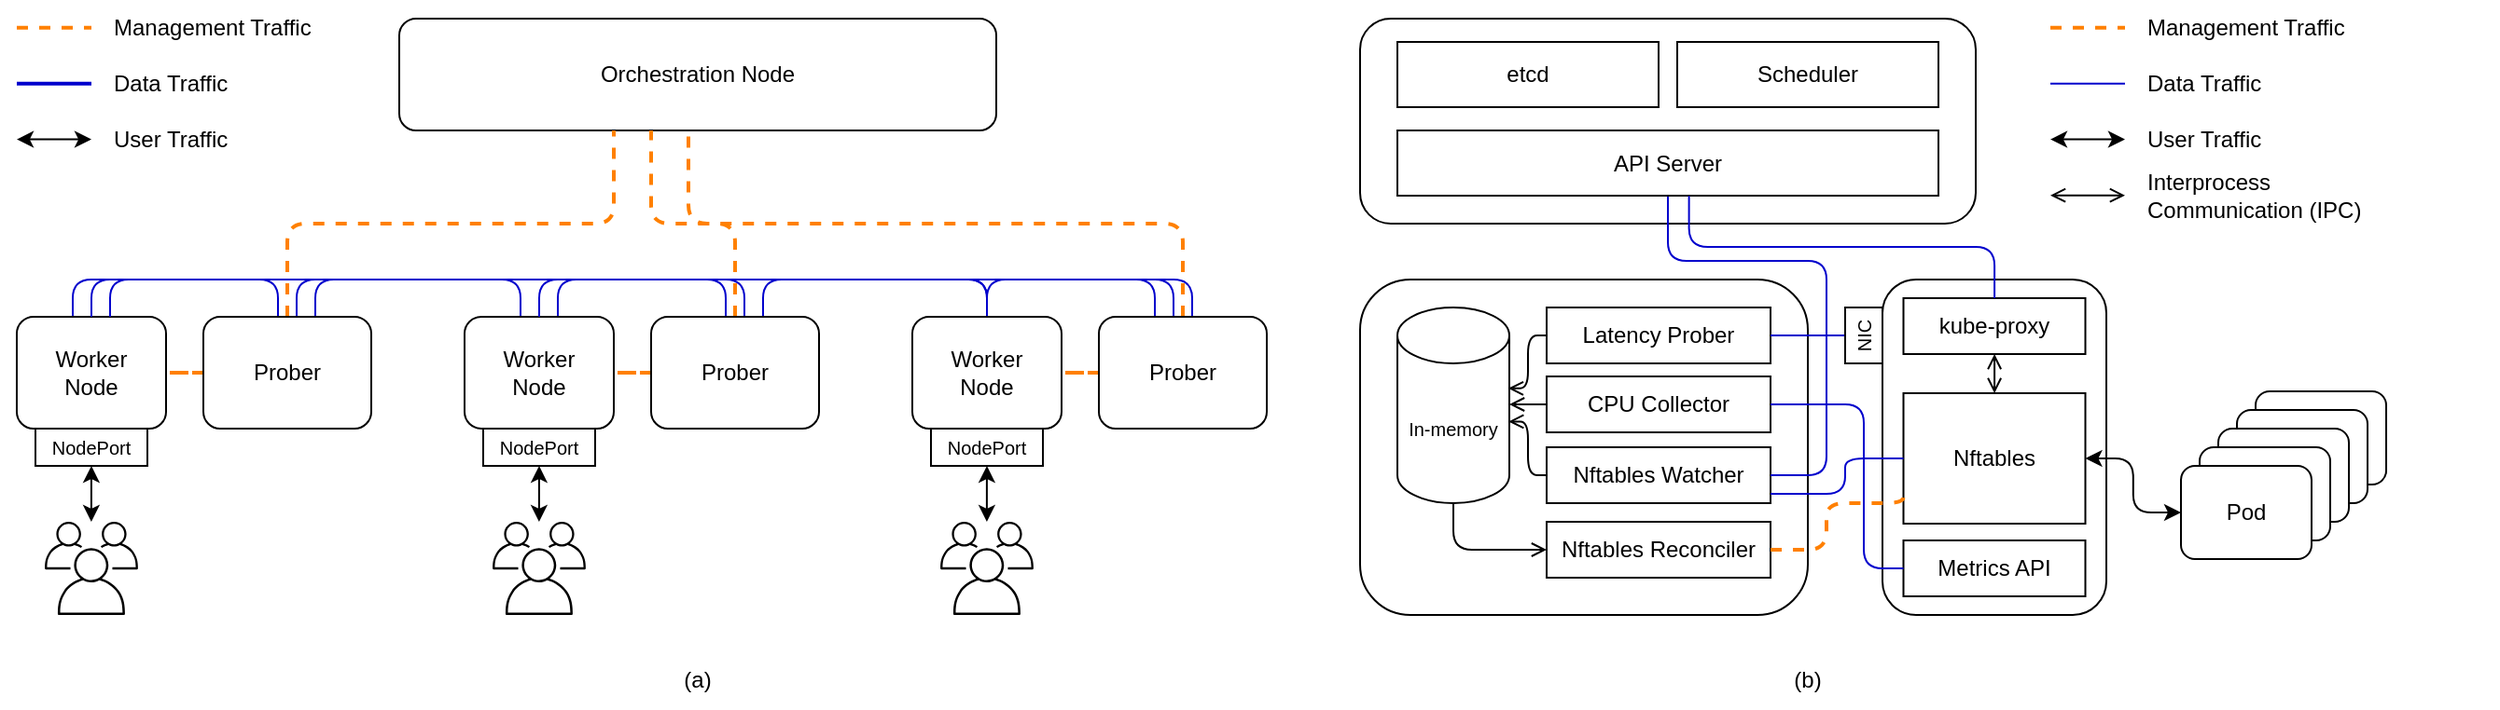 <mxfile version="26.1.1">
  <diagram name="Page-1" id="1F0ipDezWaWUv_pM_gFs">
    <mxGraphModel dx="1050" dy="619" grid="1" gridSize="10" guides="1" tooltips="1" connect="1" arrows="1" fold="1" page="1" pageScale="1" pageWidth="850" pageHeight="1100" math="0" shadow="0">
      <root>
        <mxCell id="0" />
        <mxCell id="1" parent="0" />
        <mxCell id="1lonX3dEKTjPdYe6L-kD-1" value="Orchestration Node" style="rounded=1;whiteSpace=wrap;html=1;" parent="1" vertex="1">
          <mxGeometry x="265" y="250" width="320" height="60" as="geometry" />
        </mxCell>
        <mxCell id="1lonX3dEKTjPdYe6L-kD-4" style="edgeStyle=orthogonalEdgeStyle;rounded=0;orthogonalLoop=1;jettySize=auto;html=1;endArrow=none;startFill=0;dashed=1;strokeColor=#FF8000;strokeWidth=2;" parent="1" source="1lonX3dEKTjPdYe6L-kD-2" target="1lonX3dEKTjPdYe6L-kD-3" edge="1">
          <mxGeometry relative="1" as="geometry" />
        </mxCell>
        <mxCell id="1lonX3dEKTjPdYe6L-kD-12" style="edgeStyle=orthogonalEdgeStyle;rounded=1;orthogonalLoop=1;jettySize=auto;html=1;dashed=1;endArrow=none;startFill=0;strokeColor=#FF8000;curved=0;strokeWidth=2;" parent="1" source="1lonX3dEKTjPdYe6L-kD-2" target="1lonX3dEKTjPdYe6L-kD-1" edge="1">
          <mxGeometry relative="1" as="geometry">
            <Array as="points">
              <mxPoint x="205" y="360" />
              <mxPoint x="380" y="360" />
            </Array>
          </mxGeometry>
        </mxCell>
        <mxCell id="1lonX3dEKTjPdYe6L-kD-15" style="edgeStyle=orthogonalEdgeStyle;rounded=1;orthogonalLoop=1;jettySize=auto;html=1;endArrow=none;startFill=0;curved=0;strokeColor=#0000CC;strokeWidth=1;" parent="1" source="1lonX3dEKTjPdYe6L-kD-2" target="1lonX3dEKTjPdYe6L-kD-7" edge="1">
          <mxGeometry relative="1" as="geometry">
            <Array as="points">
              <mxPoint x="210" y="390" />
              <mxPoint x="330" y="390" />
            </Array>
          </mxGeometry>
        </mxCell>
        <mxCell id="1lonX3dEKTjPdYe6L-kD-17" style="edgeStyle=orthogonalEdgeStyle;rounded=1;orthogonalLoop=1;jettySize=auto;html=1;curved=0;endArrow=none;startFill=0;strokeColor=#0000CC;strokeWidth=1;" parent="1" source="1lonX3dEKTjPdYe6L-kD-2" target="1lonX3dEKTjPdYe6L-kD-3" edge="1">
          <mxGeometry relative="1" as="geometry">
            <Array as="points">
              <mxPoint x="200" y="390" />
              <mxPoint x="90" y="390" />
            </Array>
          </mxGeometry>
        </mxCell>
        <mxCell id="1lonX3dEKTjPdYe6L-kD-20" style="edgeStyle=orthogonalEdgeStyle;rounded=1;orthogonalLoop=1;jettySize=auto;html=1;endArrow=none;startFill=0;strokeWidth=1;strokeColor=#0000CC;curved=0;" parent="1" source="1lonX3dEKTjPdYe6L-kD-2" target="1lonX3dEKTjPdYe6L-kD-10" edge="1">
          <mxGeometry relative="1" as="geometry">
            <Array as="points">
              <mxPoint x="220" y="390" />
              <mxPoint x="580" y="390" />
            </Array>
          </mxGeometry>
        </mxCell>
        <mxCell id="1lonX3dEKTjPdYe6L-kD-2" value="Prober" style="rounded=1;whiteSpace=wrap;html=1;" parent="1" vertex="1">
          <mxGeometry x="160" y="410" width="90" height="60" as="geometry" />
        </mxCell>
        <mxCell id="1lonX3dEKTjPdYe6L-kD-3" value="Worker&lt;div&gt;Node&lt;/div&gt;" style="rounded=1;whiteSpace=wrap;html=1;" parent="1" vertex="1">
          <mxGeometry x="60" y="410" width="80" height="60" as="geometry" />
        </mxCell>
        <mxCell id="1lonX3dEKTjPdYe6L-kD-5" style="edgeStyle=orthogonalEdgeStyle;rounded=0;orthogonalLoop=1;jettySize=auto;html=1;endArrow=none;startFill=0;dashed=1;strokeColor=#FF8000;strokeWidth=2;" parent="1" source="1lonX3dEKTjPdYe6L-kD-6" target="1lonX3dEKTjPdYe6L-kD-7" edge="1">
          <mxGeometry relative="1" as="geometry" />
        </mxCell>
        <mxCell id="1lonX3dEKTjPdYe6L-kD-16" style="edgeStyle=orthogonalEdgeStyle;rounded=1;orthogonalLoop=1;jettySize=auto;html=1;endArrow=none;startFill=0;strokeWidth=1;curved=0;strokeColor=#0000CC;" parent="1" source="1lonX3dEKTjPdYe6L-kD-6" target="1lonX3dEKTjPdYe6L-kD-3" edge="1">
          <mxGeometry relative="1" as="geometry">
            <Array as="points">
              <mxPoint x="450" y="390" />
              <mxPoint x="110" y="390" />
            </Array>
          </mxGeometry>
        </mxCell>
        <mxCell id="1lonX3dEKTjPdYe6L-kD-18" style="edgeStyle=orthogonalEdgeStyle;rounded=1;orthogonalLoop=1;jettySize=auto;html=1;strokeColor=#0000CC;curved=0;endArrow=none;startFill=0;strokeWidth=1;" parent="1" source="1lonX3dEKTjPdYe6L-kD-6" target="1lonX3dEKTjPdYe6L-kD-7" edge="1">
          <mxGeometry relative="1" as="geometry">
            <Array as="points">
              <mxPoint x="440" y="390" />
              <mxPoint x="350" y="390" />
            </Array>
          </mxGeometry>
        </mxCell>
        <mxCell id="1lonX3dEKTjPdYe6L-kD-19" style="edgeStyle=orthogonalEdgeStyle;rounded=1;orthogonalLoop=1;jettySize=auto;html=1;endArrow=none;startFill=0;strokeColor=#0000CC;strokeWidth=1;curved=0;" parent="1" source="1lonX3dEKTjPdYe6L-kD-6" target="1lonX3dEKTjPdYe6L-kD-10" edge="1">
          <mxGeometry relative="1" as="geometry">
            <Array as="points">
              <mxPoint x="460" y="390" />
              <mxPoint x="580" y="390" />
            </Array>
          </mxGeometry>
        </mxCell>
        <mxCell id="1lonX3dEKTjPdYe6L-kD-25" style="edgeStyle=orthogonalEdgeStyle;rounded=1;orthogonalLoop=1;jettySize=auto;html=1;strokeColor=#FF8000;strokeWidth=2;endArrow=none;startFill=0;dashed=1;curved=0;" parent="1" source="1lonX3dEKTjPdYe6L-kD-6" target="1lonX3dEKTjPdYe6L-kD-1" edge="1">
          <mxGeometry relative="1" as="geometry">
            <Array as="points">
              <mxPoint x="445" y="360" />
              <mxPoint x="400" y="360" />
            </Array>
          </mxGeometry>
        </mxCell>
        <mxCell id="1lonX3dEKTjPdYe6L-kD-6" value="Prober" style="rounded=1;whiteSpace=wrap;html=1;" parent="1" vertex="1">
          <mxGeometry x="400" y="410" width="90" height="60" as="geometry" />
        </mxCell>
        <mxCell id="1lonX3dEKTjPdYe6L-kD-7" value="Worker&lt;div&gt;Node&lt;/div&gt;" style="rounded=1;whiteSpace=wrap;html=1;" parent="1" vertex="1">
          <mxGeometry x="300" y="410" width="80" height="60" as="geometry" />
        </mxCell>
        <mxCell id="1lonX3dEKTjPdYe6L-kD-8" style="edgeStyle=orthogonalEdgeStyle;rounded=0;orthogonalLoop=1;jettySize=auto;html=1;endArrow=none;startFill=0;dashed=1;strokeColor=#FF8000;strokeWidth=2;" parent="1" source="1lonX3dEKTjPdYe6L-kD-9" target="1lonX3dEKTjPdYe6L-kD-10" edge="1">
          <mxGeometry relative="1" as="geometry" />
        </mxCell>
        <mxCell id="1lonX3dEKTjPdYe6L-kD-14" style="edgeStyle=orthogonalEdgeStyle;rounded=1;orthogonalLoop=1;jettySize=auto;html=1;strokeColor=#FF8000;dashed=1;endArrow=none;startFill=0;curved=0;strokeWidth=2;" parent="1" source="1lonX3dEKTjPdYe6L-kD-9" target="1lonX3dEKTjPdYe6L-kD-1" edge="1">
          <mxGeometry relative="1" as="geometry">
            <Array as="points">
              <mxPoint x="685" y="360" />
              <mxPoint x="420" y="360" />
            </Array>
          </mxGeometry>
        </mxCell>
        <mxCell id="1lonX3dEKTjPdYe6L-kD-21" style="edgeStyle=orthogonalEdgeStyle;rounded=1;orthogonalLoop=1;jettySize=auto;html=1;endArrow=none;startFill=0;strokeWidth=1;strokeColor=#0000CC;curved=0;" parent="1" source="1lonX3dEKTjPdYe6L-kD-9" target="1lonX3dEKTjPdYe6L-kD-10" edge="1">
          <mxGeometry relative="1" as="geometry">
            <Array as="points">
              <mxPoint x="670" y="390" />
              <mxPoint x="580" y="390" />
            </Array>
          </mxGeometry>
        </mxCell>
        <mxCell id="1lonX3dEKTjPdYe6L-kD-22" style="edgeStyle=orthogonalEdgeStyle;rounded=1;orthogonalLoop=1;jettySize=auto;html=1;endArrow=none;startFill=0;strokeWidth=1;strokeColor=#0000CC;curved=0;" parent="1" source="1lonX3dEKTjPdYe6L-kD-9" target="1lonX3dEKTjPdYe6L-kD-7" edge="1">
          <mxGeometry relative="1" as="geometry">
            <Array as="points">
              <mxPoint x="680" y="390" />
              <mxPoint x="340" y="390" />
            </Array>
          </mxGeometry>
        </mxCell>
        <mxCell id="1lonX3dEKTjPdYe6L-kD-23" style="edgeStyle=orthogonalEdgeStyle;rounded=1;orthogonalLoop=1;jettySize=auto;html=1;strokeColor=#0000CC;endArrow=none;startFill=0;strokeWidth=1;curved=0;" parent="1" source="1lonX3dEKTjPdYe6L-kD-9" target="1lonX3dEKTjPdYe6L-kD-3" edge="1">
          <mxGeometry relative="1" as="geometry">
            <Array as="points">
              <mxPoint x="690" y="390" />
              <mxPoint x="100" y="390" />
            </Array>
          </mxGeometry>
        </mxCell>
        <mxCell id="1lonX3dEKTjPdYe6L-kD-9" value="Prober" style="rounded=1;whiteSpace=wrap;html=1;" parent="1" vertex="1">
          <mxGeometry x="640" y="410" width="90" height="60" as="geometry" />
        </mxCell>
        <mxCell id="1lonX3dEKTjPdYe6L-kD-10" value="Worker&lt;div&gt;Node&lt;/div&gt;" style="rounded=1;whiteSpace=wrap;html=1;" parent="1" vertex="1">
          <mxGeometry x="540" y="410" width="80" height="60" as="geometry" />
        </mxCell>
        <mxCell id="1lonX3dEKTjPdYe6L-kD-125" style="edgeStyle=orthogonalEdgeStyle;rounded=0;orthogonalLoop=1;jettySize=auto;html=1;startArrow=classic;startFill=1;" parent="1" source="1lonX3dEKTjPdYe6L-kD-28" target="1lonX3dEKTjPdYe6L-kD-123" edge="1">
          <mxGeometry relative="1" as="geometry" />
        </mxCell>
        <mxCell id="1lonX3dEKTjPdYe6L-kD-28" value="" style="sketch=0;outlineConnect=0;gradientColor=none;fontColor=#545B64;strokeColor=none;fillColor=#000000;dashed=0;verticalLabelPosition=bottom;verticalAlign=top;align=center;html=1;fontSize=12;fontStyle=0;aspect=fixed;shape=mxgraph.aws4.illustration_users;pointerEvents=1" parent="1" vertex="1">
          <mxGeometry x="75" y="520" width="50" height="50" as="geometry" />
        </mxCell>
        <mxCell id="1lonX3dEKTjPdYe6L-kD-129" style="edgeStyle=orthogonalEdgeStyle;rounded=0;orthogonalLoop=1;jettySize=auto;html=1;startArrow=classic;startFill=1;" parent="1" source="1lonX3dEKTjPdYe6L-kD-30" target="1lonX3dEKTjPdYe6L-kD-126" edge="1">
          <mxGeometry relative="1" as="geometry" />
        </mxCell>
        <mxCell id="1lonX3dEKTjPdYe6L-kD-30" value="" style="sketch=0;outlineConnect=0;gradientColor=none;fontColor=#545B64;strokeColor=none;fillColor=#000000;dashed=0;verticalLabelPosition=bottom;verticalAlign=top;align=center;html=1;fontSize=12;fontStyle=0;aspect=fixed;shape=mxgraph.aws4.illustration_users;pointerEvents=1" parent="1" vertex="1">
          <mxGeometry x="315" y="520" width="50" height="50" as="geometry" />
        </mxCell>
        <mxCell id="1lonX3dEKTjPdYe6L-kD-128" style="edgeStyle=orthogonalEdgeStyle;rounded=0;orthogonalLoop=1;jettySize=auto;html=1;startArrow=classic;startFill=1;" parent="1" source="1lonX3dEKTjPdYe6L-kD-32" target="1lonX3dEKTjPdYe6L-kD-127" edge="1">
          <mxGeometry relative="1" as="geometry" />
        </mxCell>
        <mxCell id="1lonX3dEKTjPdYe6L-kD-32" value="" style="sketch=0;outlineConnect=0;gradientColor=none;fontColor=#545B64;strokeColor=none;fillColor=#000000;dashed=0;verticalLabelPosition=bottom;verticalAlign=top;align=center;html=1;fontSize=12;fontStyle=0;aspect=fixed;shape=mxgraph.aws4.illustration_users;pointerEvents=1" parent="1" vertex="1">
          <mxGeometry x="555" y="520" width="50" height="50" as="geometry" />
        </mxCell>
        <mxCell id="1lonX3dEKTjPdYe6L-kD-34" value="" style="rounded=1;whiteSpace=wrap;html=1;" parent="1" vertex="1">
          <mxGeometry x="780" y="250" width="330" height="110" as="geometry" />
        </mxCell>
        <mxCell id="1lonX3dEKTjPdYe6L-kD-35" value="" style="rounded=1;whiteSpace=wrap;html=1;" parent="1" vertex="1">
          <mxGeometry x="780" y="390" width="240" height="180" as="geometry" />
        </mxCell>
        <mxCell id="1lonX3dEKTjPdYe6L-kD-36" value="Latency Prober" style="rounded=0;whiteSpace=wrap;html=1;" parent="1" vertex="1">
          <mxGeometry x="880" y="405" width="120" height="30" as="geometry" />
        </mxCell>
        <mxCell id="1lonX3dEKTjPdYe6L-kD-132" style="edgeStyle=orthogonalEdgeStyle;rounded=0;orthogonalLoop=1;jettySize=auto;html=1;endArrow=open;endFill=0;" parent="1" source="1lonX3dEKTjPdYe6L-kD-37" target="1lonX3dEKTjPdYe6L-kD-44" edge="1">
          <mxGeometry relative="1" as="geometry" />
        </mxCell>
        <mxCell id="1lonX3dEKTjPdYe6L-kD-37" value="CPU Collector" style="rounded=0;whiteSpace=wrap;html=1;" parent="1" vertex="1">
          <mxGeometry x="880" y="442" width="120" height="30" as="geometry" />
        </mxCell>
        <mxCell id="1lonX3dEKTjPdYe6L-kD-38" value="Nftables Watcher" style="rounded=0;whiteSpace=wrap;html=1;" parent="1" vertex="1">
          <mxGeometry x="880" y="480" width="120" height="30" as="geometry" />
        </mxCell>
        <mxCell id="1lonX3dEKTjPdYe6L-kD-48" style="edgeStyle=orthogonalEdgeStyle;rounded=1;orthogonalLoop=1;jettySize=auto;html=1;endArrow=none;startFill=0;strokeWidth=1;strokeColor=#000000;curved=0;startArrow=open;" parent="1" source="1lonX3dEKTjPdYe6L-kD-40" target="1lonX3dEKTjPdYe6L-kD-44" edge="1">
          <mxGeometry relative="1" as="geometry" />
        </mxCell>
        <mxCell id="1lonX3dEKTjPdYe6L-kD-40" value="Nftables Reconciler" style="rounded=0;whiteSpace=wrap;html=1;" parent="1" vertex="1">
          <mxGeometry x="880" y="520" width="120" height="30" as="geometry" />
        </mxCell>
        <mxCell id="1lonX3dEKTjPdYe6L-kD-44" value="&lt;font style=&quot;font-size: 10px;&quot;&gt;In-memory&lt;/font&gt;" style="shape=cylinder3;whiteSpace=wrap;html=1;boundedLbl=1;backgroundOutline=1;size=15;textDirection=ltr;" parent="1" vertex="1">
          <mxGeometry x="800" y="405" width="60" height="105" as="geometry" />
        </mxCell>
        <mxCell id="1lonX3dEKTjPdYe6L-kD-49" value="" style="rounded=1;whiteSpace=wrap;html=1;" parent="1" vertex="1">
          <mxGeometry x="1060" y="390" width="120" height="180" as="geometry" />
        </mxCell>
        <mxCell id="1lonX3dEKTjPdYe6L-kD-53" style="edgeStyle=orthogonalEdgeStyle;rounded=0;orthogonalLoop=1;jettySize=auto;html=1;startArrow=open;startFill=0;endArrow=open;endFill=0;" parent="1" source="1lonX3dEKTjPdYe6L-kD-51" target="1lonX3dEKTjPdYe6L-kD-52" edge="1">
          <mxGeometry relative="1" as="geometry" />
        </mxCell>
        <mxCell id="1lonX3dEKTjPdYe6L-kD-51" value="kube-proxy" style="rounded=0;whiteSpace=wrap;html=1;" parent="1" vertex="1">
          <mxGeometry x="1071.25" y="400" width="97.5" height="30" as="geometry" />
        </mxCell>
        <mxCell id="1lonX3dEKTjPdYe6L-kD-52" value="Nftables" style="rounded=0;whiteSpace=wrap;html=1;" parent="1" vertex="1">
          <mxGeometry x="1071.25" y="451" width="97.5" height="70" as="geometry" />
        </mxCell>
        <mxCell id="1lonX3dEKTjPdYe6L-kD-62" value="" style="endArrow=classic;html=1;rounded=1;exitX=1;exitY=0.5;exitDx=0;exitDy=0;edgeStyle=orthogonalEdgeStyle;strokeWidth=1;strokeColor=#000000;startArrow=classic;startFill=1;endFill=1;" parent="1" source="1lonX3dEKTjPdYe6L-kD-52" target="yef1lM-4Hm93Zvh8mI8K-12" edge="1">
          <mxGeometry width="50" height="50" relative="1" as="geometry">
            <mxPoint x="1220" y="600" as="sourcePoint" />
            <mxPoint x="1210" y="495" as="targetPoint" />
          </mxGeometry>
        </mxCell>
        <mxCell id="1lonX3dEKTjPdYe6L-kD-64" value="" style="endArrow=none;html=1;rounded=1;exitX=1;exitY=0.5;exitDx=0;exitDy=0;edgeStyle=orthogonalEdgeStyle;strokeWidth=1;strokeColor=#0000CC;" parent="1" source="1lonX3dEKTjPdYe6L-kD-38" target="1lonX3dEKTjPdYe6L-kD-66" edge="1">
          <mxGeometry width="50" height="50" relative="1" as="geometry">
            <mxPoint x="990" y="600" as="sourcePoint" />
            <mxPoint x="1031" y="590" as="targetPoint" />
            <Array as="points">
              <mxPoint x="1030" y="495" />
              <mxPoint x="1030" y="380" />
              <mxPoint x="945" y="380" />
            </Array>
          </mxGeometry>
        </mxCell>
        <mxCell id="1lonX3dEKTjPdYe6L-kD-66" value="API Server" style="rounded=0;whiteSpace=wrap;html=1;" parent="1" vertex="1">
          <mxGeometry x="800" y="310" width="290" height="35" as="geometry" />
        </mxCell>
        <mxCell id="1lonX3dEKTjPdYe6L-kD-102" value="Metrics API" style="rounded=0;whiteSpace=wrap;html=1;" parent="1" vertex="1">
          <mxGeometry x="1071.25" y="530" width="97.5" height="30" as="geometry" />
        </mxCell>
        <mxCell id="1lonX3dEKTjPdYe6L-kD-103" value="" style="endArrow=none;html=1;rounded=1;edgeStyle=orthogonalEdgeStyle;strokeWidth=1;strokeColor=#0000CC;" parent="1" source="1lonX3dEKTjPdYe6L-kD-38" target="1lonX3dEKTjPdYe6L-kD-52" edge="1">
          <mxGeometry width="50" height="50" relative="1" as="geometry">
            <mxPoint x="1010" y="505" as="sourcePoint" />
            <mxPoint x="955" y="355" as="targetPoint" />
            <Array as="points">
              <mxPoint x="1040" y="505" />
              <mxPoint x="1040" y="486" />
            </Array>
          </mxGeometry>
        </mxCell>
        <mxCell id="1lonX3dEKTjPdYe6L-kD-104" value="etcd" style="rounded=0;whiteSpace=wrap;html=1;" parent="1" vertex="1">
          <mxGeometry x="800" y="262.5" width="140" height="35" as="geometry" />
        </mxCell>
        <mxCell id="1lonX3dEKTjPdYe6L-kD-107" value="Scheduler" style="rounded=0;whiteSpace=wrap;html=1;" parent="1" vertex="1">
          <mxGeometry x="950" y="262.5" width="140" height="35" as="geometry" />
        </mxCell>
        <mxCell id="1lonX3dEKTjPdYe6L-kD-109" value="" style="endArrow=none;dashed=1;html=1;rounded=1;strokeWidth=2;strokeColor=#FF8000;edgeStyle=orthogonalEdgeStyle;exitX=1;exitY=0.5;exitDx=0;exitDy=0;entryX=0;entryY=0.75;entryDx=0;entryDy=0;" parent="1" source="1lonX3dEKTjPdYe6L-kD-40" target="1lonX3dEKTjPdYe6L-kD-52" edge="1">
          <mxGeometry width="50" height="50" relative="1" as="geometry">
            <mxPoint x="890" y="650" as="sourcePoint" />
            <mxPoint x="940" y="600" as="targetPoint" />
            <Array as="points">
              <mxPoint x="1030" y="535" />
              <mxPoint x="1030" y="510" />
              <mxPoint x="1071" y="510" />
            </Array>
          </mxGeometry>
        </mxCell>
        <mxCell id="1lonX3dEKTjPdYe6L-kD-110" value="" style="endArrow=none;dashed=1;html=1;rounded=0;strokeWidth=2;strokeColor=#FF8000;" parent="1" edge="1">
          <mxGeometry width="50" height="50" relative="1" as="geometry">
            <mxPoint x="60" y="254.83" as="sourcePoint" />
            <mxPoint x="100" y="254.83" as="targetPoint" />
          </mxGeometry>
        </mxCell>
        <mxCell id="1lonX3dEKTjPdYe6L-kD-111" value="Management Traffic" style="text;html=1;align=left;verticalAlign=middle;whiteSpace=wrap;rounded=0;" parent="1" vertex="1">
          <mxGeometry x="110" y="240" width="120" height="30" as="geometry" />
        </mxCell>
        <mxCell id="1lonX3dEKTjPdYe6L-kD-112" value="" style="endArrow=none;html=1;rounded=0;strokeWidth=2;strokeColor=#0000CC;" parent="1" edge="1">
          <mxGeometry width="50" height="50" relative="1" as="geometry">
            <mxPoint x="60" y="284.83" as="sourcePoint" />
            <mxPoint x="100" y="284.83" as="targetPoint" />
          </mxGeometry>
        </mxCell>
        <mxCell id="1lonX3dEKTjPdYe6L-kD-113" value="Data Traffic" style="text;html=1;align=left;verticalAlign=middle;whiteSpace=wrap;rounded=0;" parent="1" vertex="1">
          <mxGeometry x="110" y="270" width="120" height="30" as="geometry" />
        </mxCell>
        <mxCell id="1lonX3dEKTjPdYe6L-kD-114" value="" style="endArrow=none;dashed=1;html=1;rounded=0;strokeWidth=2;strokeColor=#FF8000;" parent="1" edge="1">
          <mxGeometry width="50" height="50" relative="1" as="geometry">
            <mxPoint x="1150" y="254.83" as="sourcePoint" />
            <mxPoint x="1190" y="254.83" as="targetPoint" />
          </mxGeometry>
        </mxCell>
        <mxCell id="1lonX3dEKTjPdYe6L-kD-115" value="Management Traffic" style="text;html=1;align=left;verticalAlign=middle;whiteSpace=wrap;rounded=0;" parent="1" vertex="1">
          <mxGeometry x="1200" y="240" width="120" height="30" as="geometry" />
        </mxCell>
        <mxCell id="1lonX3dEKTjPdYe6L-kD-116" value="" style="endArrow=none;html=1;rounded=0;strokeWidth=1;strokeColor=#0000CC;" parent="1" edge="1">
          <mxGeometry width="50" height="50" relative="1" as="geometry">
            <mxPoint x="1150" y="284.83" as="sourcePoint" />
            <mxPoint x="1190" y="284.83" as="targetPoint" />
          </mxGeometry>
        </mxCell>
        <mxCell id="1lonX3dEKTjPdYe6L-kD-117" value="Data Traffic" style="text;html=1;align=left;verticalAlign=middle;whiteSpace=wrap;rounded=0;" parent="1" vertex="1">
          <mxGeometry x="1200" y="270" width="120" height="30" as="geometry" />
        </mxCell>
        <mxCell id="1lonX3dEKTjPdYe6L-kD-118" value="User Traffic" style="text;html=1;align=left;verticalAlign=middle;whiteSpace=wrap;rounded=0;" parent="1" vertex="1">
          <mxGeometry x="110" y="300" width="120" height="30" as="geometry" />
        </mxCell>
        <mxCell id="1lonX3dEKTjPdYe6L-kD-119" value="" style="endArrow=classic;html=1;rounded=0;strokeWidth=1;strokeColor=#000000;endFill=1;startArrow=classic;startFill=1;" parent="1" edge="1">
          <mxGeometry width="50" height="50" relative="1" as="geometry">
            <mxPoint x="60" y="314.8" as="sourcePoint" />
            <mxPoint x="100" y="314.8" as="targetPoint" />
          </mxGeometry>
        </mxCell>
        <mxCell id="1lonX3dEKTjPdYe6L-kD-120" value="(a)" style="text;html=1;align=center;verticalAlign=middle;whiteSpace=wrap;rounded=0;" parent="1" vertex="1">
          <mxGeometry x="395" y="590" width="60" height="30" as="geometry" />
        </mxCell>
        <mxCell id="1lonX3dEKTjPdYe6L-kD-121" value="(b)" style="text;html=1;align=center;verticalAlign=middle;whiteSpace=wrap;rounded=0;" parent="1" vertex="1">
          <mxGeometry x="990" y="590" width="60" height="30" as="geometry" />
        </mxCell>
        <mxCell id="1lonX3dEKTjPdYe6L-kD-123" value="&lt;font style=&quot;font-size: 10px;&quot;&gt;NodePort&lt;/font&gt;" style="rounded=0;whiteSpace=wrap;html=1;" parent="1" vertex="1">
          <mxGeometry x="70" y="470" width="60" height="20" as="geometry" />
        </mxCell>
        <mxCell id="1lonX3dEKTjPdYe6L-kD-126" value="&lt;font style=&quot;font-size: 10px;&quot;&gt;NodePort&lt;/font&gt;" style="rounded=0;whiteSpace=wrap;html=1;" parent="1" vertex="1">
          <mxGeometry x="310" y="470" width="60" height="20" as="geometry" />
        </mxCell>
        <mxCell id="1lonX3dEKTjPdYe6L-kD-127" value="&lt;font style=&quot;font-size: 10px;&quot;&gt;NodePort&lt;/font&gt;" style="rounded=0;whiteSpace=wrap;html=1;" parent="1" vertex="1">
          <mxGeometry x="550" y="470" width="60" height="20" as="geometry" />
        </mxCell>
        <mxCell id="1lonX3dEKTjPdYe6L-kD-130" style="edgeStyle=orthogonalEdgeStyle;rounded=1;orthogonalLoop=1;jettySize=auto;html=1;entryX=0.993;entryY=0.583;entryDx=0;entryDy=0;entryPerimeter=0;curved=0;endArrow=open;endFill=0;" parent="1" source="1lonX3dEKTjPdYe6L-kD-38" target="1lonX3dEKTjPdYe6L-kD-44" edge="1">
          <mxGeometry relative="1" as="geometry">
            <Array as="points">
              <mxPoint x="870" y="495" />
              <mxPoint x="870" y="466" />
            </Array>
          </mxGeometry>
        </mxCell>
        <mxCell id="1lonX3dEKTjPdYe6L-kD-133" style="edgeStyle=orthogonalEdgeStyle;rounded=1;orthogonalLoop=1;jettySize=auto;html=1;entryX=0.99;entryY=0.413;entryDx=0;entryDy=0;entryPerimeter=0;endArrow=open;endFill=0;curved=0;" parent="1" source="1lonX3dEKTjPdYe6L-kD-36" target="1lonX3dEKTjPdYe6L-kD-44" edge="1">
          <mxGeometry relative="1" as="geometry">
            <Array as="points">
              <mxPoint x="870" y="420" />
              <mxPoint x="870" y="448" />
            </Array>
          </mxGeometry>
        </mxCell>
        <mxCell id="1lonX3dEKTjPdYe6L-kD-134" value="User Traffic" style="text;html=1;align=left;verticalAlign=middle;whiteSpace=wrap;rounded=0;" parent="1" vertex="1">
          <mxGeometry x="1200" y="300" width="120" height="30" as="geometry" />
        </mxCell>
        <mxCell id="1lonX3dEKTjPdYe6L-kD-135" value="" style="endArrow=classic;html=1;rounded=0;strokeWidth=1;strokeColor=#000000;endFill=1;startArrow=classic;startFill=1;" parent="1" edge="1">
          <mxGeometry width="50" height="50" relative="1" as="geometry">
            <mxPoint x="1150" y="314.8" as="sourcePoint" />
            <mxPoint x="1190" y="314.8" as="targetPoint" />
          </mxGeometry>
        </mxCell>
        <mxCell id="1lonX3dEKTjPdYe6L-kD-136" style="edgeStyle=orthogonalEdgeStyle;rounded=1;orthogonalLoop=1;jettySize=auto;html=1;entryX=0.539;entryY=1.002;entryDx=0;entryDy=0;entryPerimeter=0;curved=0;strokeWidth=1;endArrow=none;startFill=0;strokeColor=#0000CC;" parent="1" source="1lonX3dEKTjPdYe6L-kD-51" target="1lonX3dEKTjPdYe6L-kD-66" edge="1">
          <mxGeometry relative="1" as="geometry" />
        </mxCell>
        <mxCell id="1lonX3dEKTjPdYe6L-kD-137" value="Interprocess&amp;nbsp;&lt;div&gt;Communication (IPC)&lt;/div&gt;" style="text;html=1;align=left;verticalAlign=middle;whiteSpace=wrap;rounded=0;" parent="1" vertex="1">
          <mxGeometry x="1200" y="330" width="190" height="30" as="geometry" />
        </mxCell>
        <mxCell id="1lonX3dEKTjPdYe6L-kD-138" value="" style="endArrow=open;html=1;rounded=0;strokeWidth=1;strokeColor=#000000;endFill=0;startArrow=open;startFill=0;" parent="1" edge="1">
          <mxGeometry width="50" height="50" relative="1" as="geometry">
            <mxPoint x="1150" y="344.84" as="sourcePoint" />
            <mxPoint x="1190" y="344.84" as="targetPoint" />
          </mxGeometry>
        </mxCell>
        <mxCell id="yef1lM-4Hm93Zvh8mI8K-1" value="" style="endArrow=none;html=1;rounded=1;strokeColor=#0000CC;edgeStyle=orthogonalEdgeStyle;entryX=1;entryY=0.5;entryDx=0;entryDy=0;" edge="1" parent="1" source="1lonX3dEKTjPdYe6L-kD-102" target="1lonX3dEKTjPdYe6L-kD-37">
          <mxGeometry width="50" height="50" relative="1" as="geometry">
            <mxPoint x="960" y="520" as="sourcePoint" />
            <mxPoint x="1010" y="470" as="targetPoint" />
            <Array as="points">
              <mxPoint x="1050" y="545" />
              <mxPoint x="1050" y="457" />
            </Array>
          </mxGeometry>
        </mxCell>
        <mxCell id="yef1lM-4Hm93Zvh8mI8K-14" value="" style="group;flipH=1;" vertex="1" connectable="0" parent="1">
          <mxGeometry x="1220" y="450" width="110" height="90" as="geometry" />
        </mxCell>
        <mxCell id="yef1lM-4Hm93Zvh8mI8K-4" value="Pod" style="rounded=1;whiteSpace=wrap;html=1;" vertex="1" parent="yef1lM-4Hm93Zvh8mI8K-14">
          <mxGeometry x="40" width="70" height="50" as="geometry" />
        </mxCell>
        <mxCell id="yef1lM-4Hm93Zvh8mI8K-9" value="Pod" style="rounded=1;whiteSpace=wrap;html=1;" vertex="1" parent="yef1lM-4Hm93Zvh8mI8K-14">
          <mxGeometry x="30" y="10" width="70" height="50" as="geometry" />
        </mxCell>
        <mxCell id="yef1lM-4Hm93Zvh8mI8K-10" value="Pod" style="rounded=1;whiteSpace=wrap;html=1;" vertex="1" parent="yef1lM-4Hm93Zvh8mI8K-14">
          <mxGeometry x="20" y="20" width="70" height="50" as="geometry" />
        </mxCell>
        <mxCell id="yef1lM-4Hm93Zvh8mI8K-11" value="Pod" style="rounded=1;whiteSpace=wrap;html=1;" vertex="1" parent="yef1lM-4Hm93Zvh8mI8K-14">
          <mxGeometry x="10" y="30" width="70" height="50" as="geometry" />
        </mxCell>
        <mxCell id="yef1lM-4Hm93Zvh8mI8K-12" value="Pod" style="rounded=1;whiteSpace=wrap;html=1;" vertex="1" parent="yef1lM-4Hm93Zvh8mI8K-14">
          <mxGeometry y="40" width="70" height="50" as="geometry" />
        </mxCell>
        <mxCell id="yef1lM-4Hm93Zvh8mI8K-16" value="" style="endArrow=none;html=1;rounded=0;strokeColor=#0000CC;exitX=1;exitY=0.5;exitDx=0;exitDy=0;" edge="1" parent="1" source="1lonX3dEKTjPdYe6L-kD-36" target="yef1lM-4Hm93Zvh8mI8K-15">
          <mxGeometry width="50" height="50" relative="1" as="geometry">
            <mxPoint x="1000" y="420" as="sourcePoint" />
            <mxPoint x="1030" y="420" as="targetPoint" />
          </mxGeometry>
        </mxCell>
        <mxCell id="yef1lM-4Hm93Zvh8mI8K-15" value="&lt;font style=&quot;font-size: 10px;&quot;&gt;NIC&lt;/font&gt;" style="rounded=0;whiteSpace=wrap;html=1;rotation=-90;" vertex="1" parent="1">
          <mxGeometry x="1035" y="410" width="30" height="20" as="geometry" />
        </mxCell>
      </root>
    </mxGraphModel>
  </diagram>
</mxfile>
